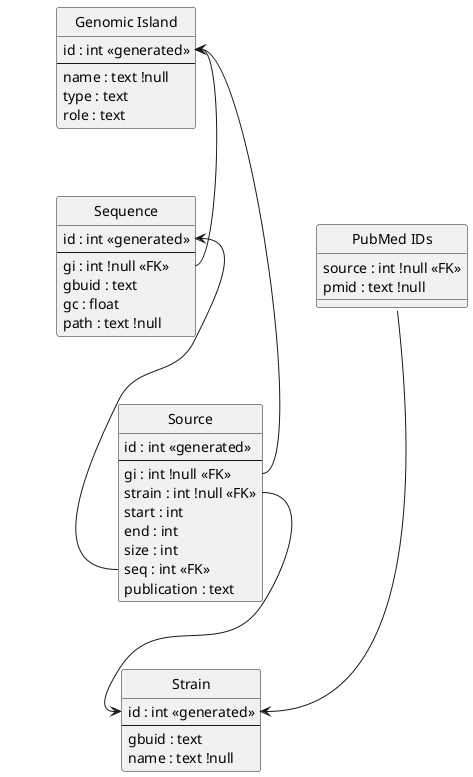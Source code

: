 @startuml
hide circle

entity "Genomic Island" as gi {
    id : int <<generated>>
    --
    name : text !null
    type : text
    role : text
}

entity "Sequence" as seq {
    id : int <<generated>>
    --
    gi : int !null <<FK>>
    gbuid : text
    gc : float
    path : text !null
}

entity "Source" as src {
    id : int <<generated>>
    --
    gi : int !null <<FK>>
    strain : int !null <<FK>>
    start : int
    end : int
    size : int
    seq : int <<FK>>
    publication : text
}

entity "Strain" as strain {
    id : int <<generated>>
    --
    gbuid : text
    name : text !null
}

entity "PubMed IDs" as pmid {
    source : int !null <<FK>>
    pmid : text !null
}

gi -[hidden]- seq
gi -[hidden]- src
strain -[hidden]- src
seq -[hidden]- src
pmid -[hidden]- src

seq::gi --> gi::id
src::seq --> seq::id
src::gi --> gi::id
src::strain --> strain::id
pmid::strain --> strain::id
@enduml